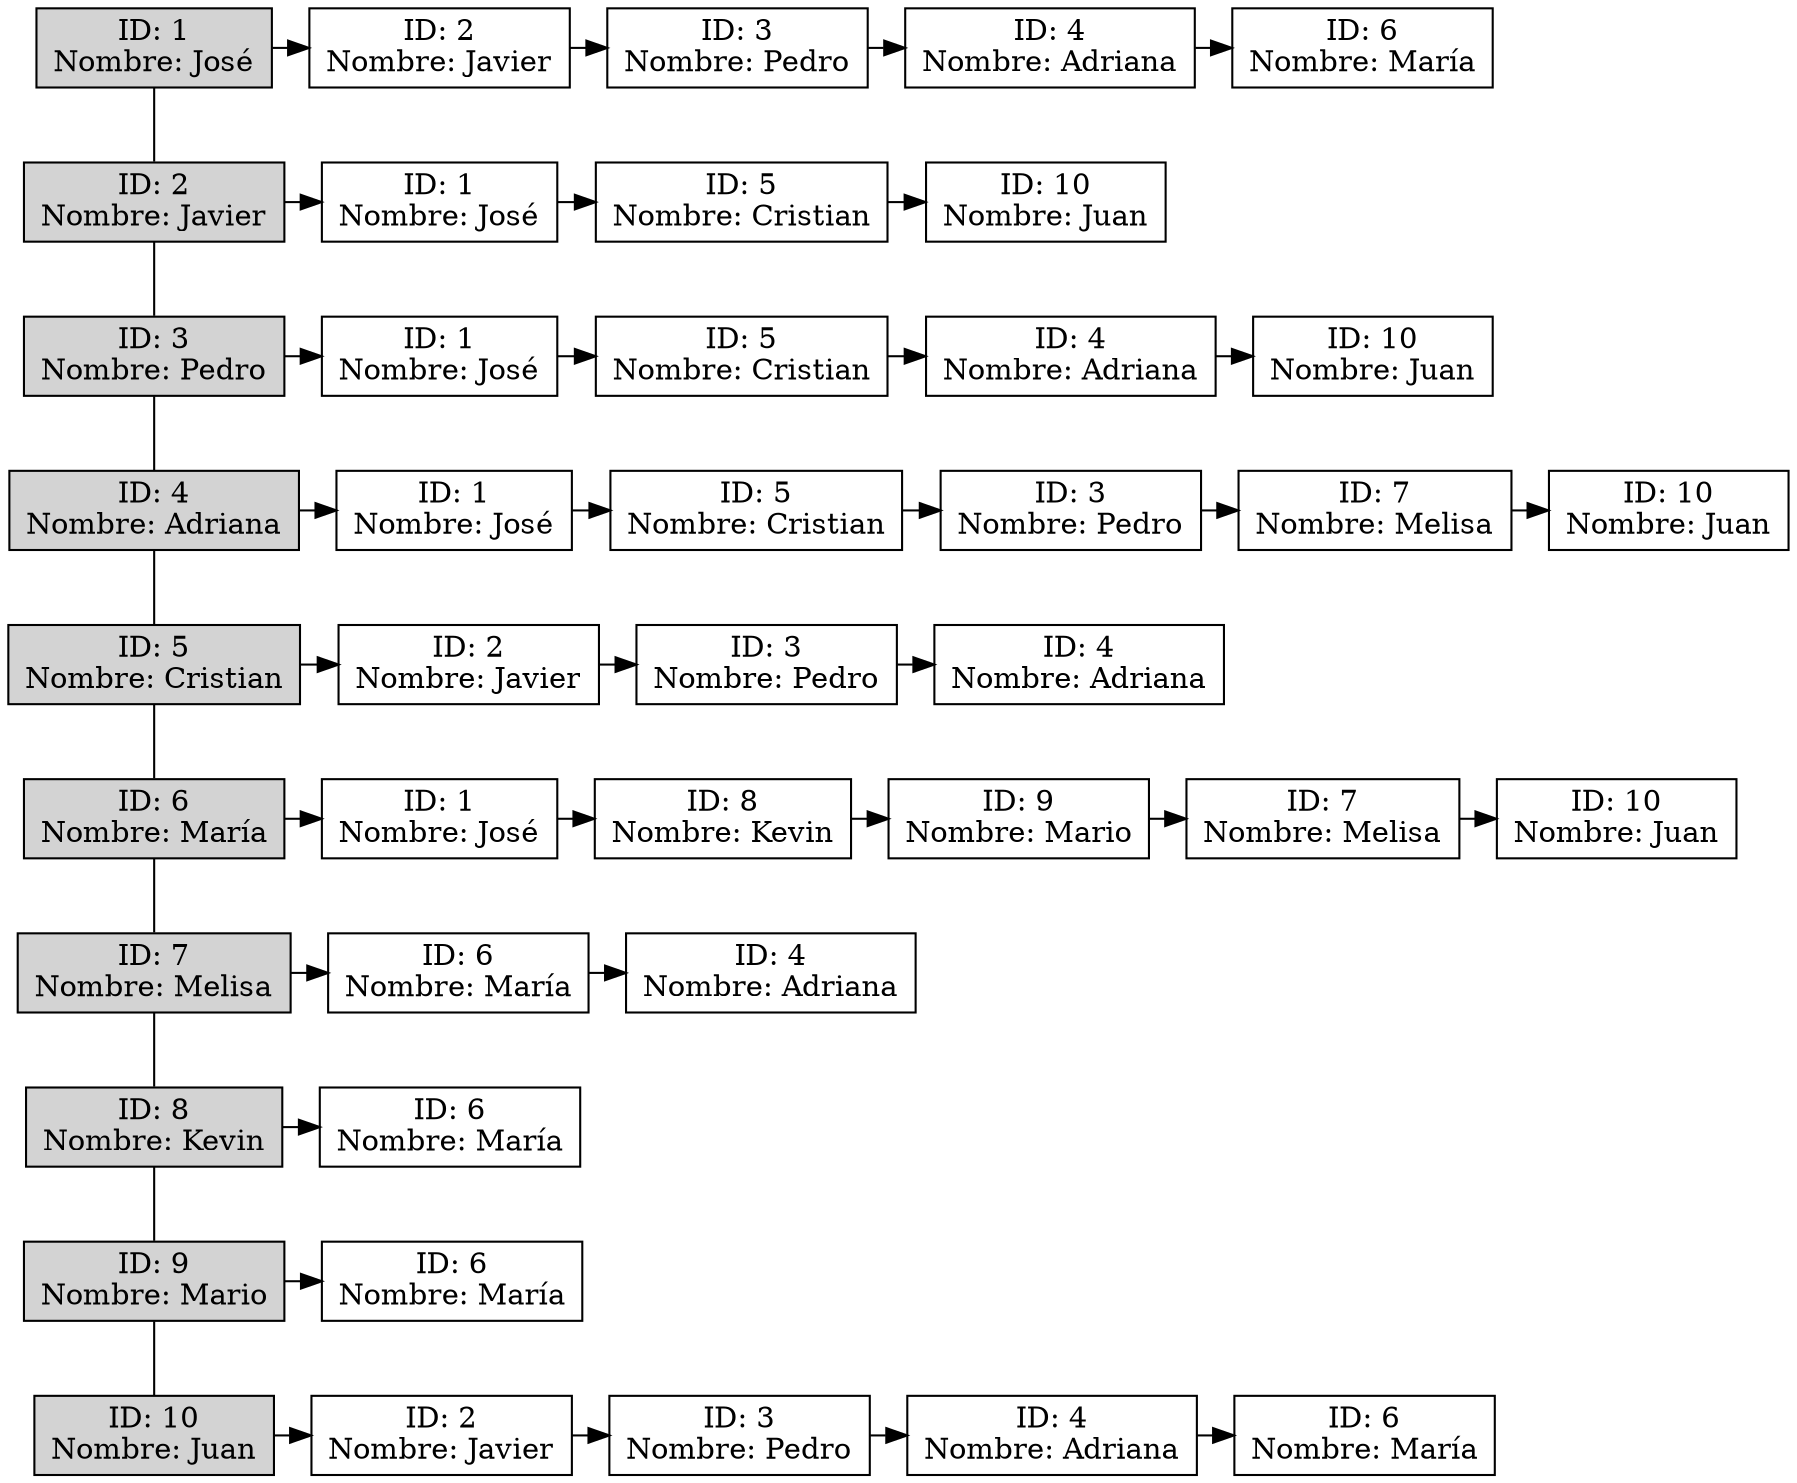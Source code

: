 digraph G {
node[shape = "box" style = "filled"]
Nodo1[label = "ID: 1\nNombre: José" group = "1" fillcolor="lightgray"];
Nodo1->Nodo2[dir = none];Nodo1->Nodo0x7facbbc06580;
Nodo0x7facbbc06580[label = "ID: 2\nNombre: Javier" fillcolor = "white"];
Nodo0x7facbbc06580->Nodo0x7facbbc06700;
Nodo0x7facbbc06700[label = "ID: 3\nNombre: Pedro" fillcolor = "white"];
Nodo0x7facbbc06700->Nodo0x7facbbc06880;
Nodo0x7facbbc06880[label = "ID: 4\nNombre: Adriana" fillcolor = "white"];
Nodo0x7facbbc06880->Nodo0x7facbbc06a00;
Nodo0x7facbbc06a00[label = "ID: 6\nNombre: María" fillcolor = "white"];
{rank=same;Nodo1;Nodo0x7facbbc06580;Nodo0x7facbbc06700;Nodo0x7facbbc06880;Nodo0x7facbbc06a00}
Nodo2[label = "ID: 2\nNombre: Javier" group = "1" fillcolor="lightgray"];
Nodo2->Nodo3[dir = none];Nodo2->Nodo0x7facbbc06640;
Nodo0x7facbbc06640[label = "ID: 1\nNombre: José" fillcolor = "white"];
Nodo0x7facbbc06640->Nodo0x7facbbc06c40;
Nodo0x7facbbc06c40[label = "ID: 5\nNombre: Cristian" fillcolor = "white"];
Nodo0x7facbbc06c40->Nodo0x7facbbc07840;
Nodo0x7facbbc07840[label = "ID: 10\nNombre: Juan" fillcolor = "white"];
{rank=same;Nodo2;Nodo0x7facbbc06640;Nodo0x7facbbc06c40;Nodo0x7facbbc07840}
Nodo3[label = "ID: 3\nNombre: Pedro" group = "1" fillcolor="lightgray"];
Nodo3->Nodo4[dir = none];Nodo3->Nodo0x7facbbc067c0;
Nodo0x7facbbc067c0[label = "ID: 1\nNombre: José" fillcolor = "white"];
Nodo0x7facbbc067c0->Nodo0x7facbbc06dc0;
Nodo0x7facbbc06dc0[label = "ID: 5\nNombre: Cristian" fillcolor = "white"];
Nodo0x7facbbc06dc0->Nodo0x7facbbc07000;
Nodo0x7facbbc07000[label = "ID: 4\nNombre: Adriana" fillcolor = "white"];
Nodo0x7facbbc07000->Nodo0x7facbbc079c0;
Nodo0x7facbbc079c0[label = "ID: 10\nNombre: Juan" fillcolor = "white"];
{rank=same;Nodo3;Nodo0x7facbbc067c0;Nodo0x7facbbc06dc0;Nodo0x7facbbc07000;Nodo0x7facbbc079c0}
Nodo4[label = "ID: 4\nNombre: Adriana" group = "1" fillcolor="lightgray"];
Nodo4->Nodo5[dir = none];Nodo4->Nodo0x7facbbc06940;
Nodo0x7facbbc06940[label = "ID: 1\nNombre: José" fillcolor = "white"];
Nodo0x7facbbc06940->Nodo0x7facbbc06f40;
Nodo0x7facbbc06f40[label = "ID: 5\nNombre: Cristian" fillcolor = "white"];
Nodo0x7facbbc06f40->Nodo0x7facbbc070c0;
Nodo0x7facbbc070c0[label = "ID: 3\nNombre: Pedro" fillcolor = "white"];
Nodo0x7facbbc070c0->Nodo0x7facbbc076c0;
Nodo0x7facbbc076c0[label = "ID: 7\nNombre: Melisa" fillcolor = "white"];
Nodo0x7facbbc076c0->Nodo0x7facbbc07b40;
Nodo0x7facbbc07b40[label = "ID: 10\nNombre: Juan" fillcolor = "white"];
{rank=same;Nodo4;Nodo0x7facbbc06940;Nodo0x7facbbc06f40;Nodo0x7facbbc070c0;Nodo0x7facbbc076c0;Nodo0x7facbbc07b40}
Nodo5[label = "ID: 5\nNombre: Cristian" group = "1" fillcolor="lightgray"];
Nodo5->Nodo6[dir = none];Nodo5->Nodo0x7facbbc06b80;
Nodo0x7facbbc06b80[label = "ID: 2\nNombre: Javier" fillcolor = "white"];
Nodo0x7facbbc06b80->Nodo0x7facbbc06d00;
Nodo0x7facbbc06d00[label = "ID: 3\nNombre: Pedro" fillcolor = "white"];
Nodo0x7facbbc06d00->Nodo0x7facbbc06e80;
Nodo0x7facbbc06e80[label = "ID: 4\nNombre: Adriana" fillcolor = "white"];
{rank=same;Nodo5;Nodo0x7facbbc06b80;Nodo0x7facbbc06d00;Nodo0x7facbbc06e80}
Nodo6[label = "ID: 6\nNombre: María" group = "1" fillcolor="lightgray"];
Nodo6->Nodo7[dir = none];Nodo6->Nodo0x7facbbc06ac0;
Nodo0x7facbbc06ac0[label = "ID: 1\nNombre: José" fillcolor = "white"];
Nodo0x7facbbc06ac0->Nodo0x7facbbc07180;
Nodo0x7facbbc07180[label = "ID: 8\nNombre: Kevin" fillcolor = "white"];
Nodo0x7facbbc07180->Nodo0x7facbbc07300;
Nodo0x7facbbc07300[label = "ID: 9\nNombre: Mario" fillcolor = "white"];
Nodo0x7facbbc07300->Nodo0x7facbbc07480;
Nodo0x7facbbc07480[label = "ID: 7\nNombre: Melisa" fillcolor = "white"];
Nodo0x7facbbc07480->Nodo0x7facbbc07cc0;
Nodo0x7facbbc07cc0[label = "ID: 10\nNombre: Juan" fillcolor = "white"];
{rank=same;Nodo6;Nodo0x7facbbc06ac0;Nodo0x7facbbc07180;Nodo0x7facbbc07300;Nodo0x7facbbc07480;Nodo0x7facbbc07cc0}
Nodo7[label = "ID: 7\nNombre: Melisa" group = "1" fillcolor="lightgray"];
Nodo7->Nodo8[dir = none];Nodo7->Nodo0x7facbbc07540;
Nodo0x7facbbc07540[label = "ID: 6\nNombre: María" fillcolor = "white"];
Nodo0x7facbbc07540->Nodo0x7facbbc07600;
Nodo0x7facbbc07600[label = "ID: 4\nNombre: Adriana" fillcolor = "white"];
{rank=same;Nodo7;Nodo0x7facbbc07540;Nodo0x7facbbc07600}
Nodo8[label = "ID: 8\nNombre: Kevin" group = "1" fillcolor="lightgray"];
Nodo8->Nodo9[dir = none];Nodo8->Nodo0x7facbbc07240;
Nodo0x7facbbc07240[label = "ID: 6\nNombre: María" fillcolor = "white"];
{rank=same;Nodo8;Nodo0x7facbbc07240}
Nodo9[label = "ID: 9\nNombre: Mario" group = "1" fillcolor="lightgray"];
Nodo9->Nodo10[dir = none];Nodo9->Nodo0x7facbbc073c0;
Nodo0x7facbbc073c0[label = "ID: 6\nNombre: María" fillcolor = "white"];
{rank=same;Nodo9;Nodo0x7facbbc073c0}
Nodo10[label = "ID: 10\nNombre: Juan" group = "1" fillcolor="lightgray"];
Nodo10->Nodo0x7facbbc07780;
Nodo0x7facbbc07780[label = "ID: 2\nNombre: Javier" fillcolor = "white"];
Nodo0x7facbbc07780->Nodo0x7facbbc07900;
Nodo0x7facbbc07900[label = "ID: 3\nNombre: Pedro" fillcolor = "white"];
Nodo0x7facbbc07900->Nodo0x7facbbc07a80;
Nodo0x7facbbc07a80[label = "ID: 4\nNombre: Adriana" fillcolor = "white"];
Nodo0x7facbbc07a80->Nodo0x7facbbc07c00;
Nodo0x7facbbc07c00[label = "ID: 6\nNombre: María" fillcolor = "white"];
{rank=same;Nodo10;Nodo0x7facbbc07780;Nodo0x7facbbc07900;Nodo0x7facbbc07a80;Nodo0x7facbbc07c00}
}
